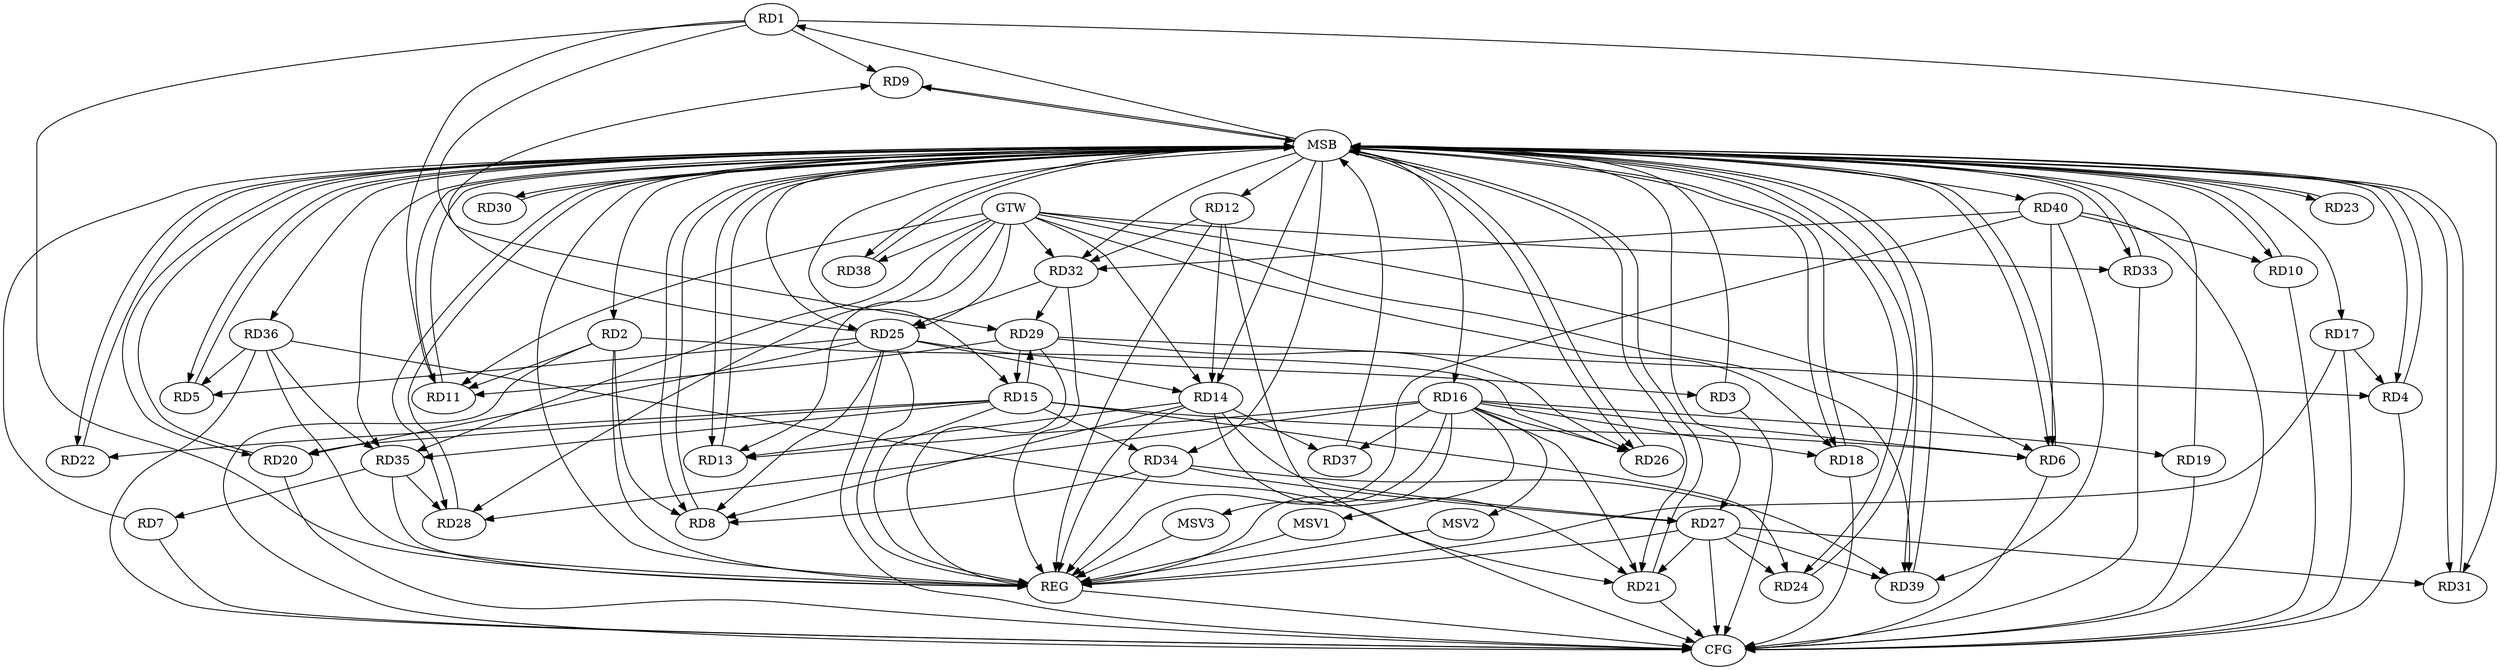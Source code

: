 strict digraph G {
  RD1 [ label="RD1" ];
  RD2 [ label="RD2" ];
  RD3 [ label="RD3" ];
  RD4 [ label="RD4" ];
  RD5 [ label="RD5" ];
  RD6 [ label="RD6" ];
  RD7 [ label="RD7" ];
  RD8 [ label="RD8" ];
  RD9 [ label="RD9" ];
  RD10 [ label="RD10" ];
  RD11 [ label="RD11" ];
  RD12 [ label="RD12" ];
  RD13 [ label="RD13" ];
  RD14 [ label="RD14" ];
  RD15 [ label="RD15" ];
  RD16 [ label="RD16" ];
  RD17 [ label="RD17" ];
  RD18 [ label="RD18" ];
  RD19 [ label="RD19" ];
  RD20 [ label="RD20" ];
  RD21 [ label="RD21" ];
  RD22 [ label="RD22" ];
  RD23 [ label="RD23" ];
  RD24 [ label="RD24" ];
  RD25 [ label="RD25" ];
  RD26 [ label="RD26" ];
  RD27 [ label="RD27" ];
  RD28 [ label="RD28" ];
  RD29 [ label="RD29" ];
  RD30 [ label="RD30" ];
  RD31 [ label="RD31" ];
  RD32 [ label="RD32" ];
  RD33 [ label="RD33" ];
  RD34 [ label="RD34" ];
  RD35 [ label="RD35" ];
  RD36 [ label="RD36" ];
  RD37 [ label="RD37" ];
  RD38 [ label="RD38" ];
  RD39 [ label="RD39" ];
  RD40 [ label="RD40" ];
  GTW [ label="GTW" ];
  REG [ label="REG" ];
  MSB [ label="MSB" ];
  CFG [ label="CFG" ];
  MSV1 [ label="MSV1" ];
  MSV2 [ label="MSV2" ];
  MSV3 [ label="MSV3" ];
  RD1 -> RD9;
  RD1 -> RD11;
  RD1 -> RD29;
  RD1 -> RD31;
  RD2 -> RD8;
  RD2 -> RD11;
  RD2 -> RD26;
  RD25 -> RD3;
  RD17 -> RD4;
  RD29 -> RD4;
  RD25 -> RD5;
  RD36 -> RD5;
  RD15 -> RD6;
  RD16 -> RD6;
  RD40 -> RD6;
  RD35 -> RD7;
  RD14 -> RD8;
  RD25 -> RD8;
  RD34 -> RD8;
  RD25 -> RD9;
  RD40 -> RD10;
  RD29 -> RD11;
  RD12 -> RD14;
  RD12 -> RD32;
  RD14 -> RD13;
  RD16 -> RD13;
  RD14 -> RD21;
  RD25 -> RD14;
  RD14 -> RD27;
  RD14 -> RD37;
  RD15 -> RD20;
  RD15 -> RD22;
  RD15 -> RD24;
  RD15 -> RD29;
  RD29 -> RD15;
  RD15 -> RD34;
  RD15 -> RD35;
  RD16 -> RD18;
  RD16 -> RD19;
  RD16 -> RD21;
  RD16 -> RD26;
  RD16 -> RD28;
  RD16 -> RD37;
  RD25 -> RD20;
  RD27 -> RD21;
  RD36 -> RD21;
  RD27 -> RD24;
  RD32 -> RD25;
  RD29 -> RD26;
  RD27 -> RD31;
  RD34 -> RD27;
  RD27 -> RD39;
  RD35 -> RD28;
  RD32 -> RD29;
  RD40 -> RD32;
  RD34 -> RD39;
  RD36 -> RD35;
  RD40 -> RD39;
  GTW -> RD38;
  GTW -> RD33;
  GTW -> RD14;
  GTW -> RD13;
  GTW -> RD6;
  GTW -> RD25;
  GTW -> RD32;
  GTW -> RD11;
  GTW -> RD28;
  GTW -> RD18;
  GTW -> RD39;
  GTW -> RD35;
  RD1 -> REG;
  RD2 -> REG;
  RD12 -> REG;
  RD14 -> REG;
  RD15 -> REG;
  RD16 -> REG;
  RD17 -> REG;
  RD25 -> REG;
  RD27 -> REG;
  RD29 -> REG;
  RD32 -> REG;
  RD34 -> REG;
  RD35 -> REG;
  RD36 -> REG;
  RD40 -> REG;
  RD3 -> MSB;
  MSB -> RD5;
  MSB -> RD25;
  MSB -> RD33;
  MSB -> RD35;
  MSB -> REG;
  RD4 -> MSB;
  MSB -> RD23;
  MSB -> RD30;
  RD5 -> MSB;
  MSB -> RD26;
  MSB -> RD28;
  MSB -> RD32;
  MSB -> RD39;
  RD6 -> MSB;
  MSB -> RD2;
  MSB -> RD4;
  MSB -> RD14;
  RD7 -> MSB;
  MSB -> RD27;
  MSB -> RD34;
  RD8 -> MSB;
  MSB -> RD13;
  MSB -> RD16;
  MSB -> RD18;
  MSB -> RD36;
  MSB -> RD40;
  RD9 -> MSB;
  MSB -> RD10;
  MSB -> RD38;
  RD10 -> MSB;
  RD11 -> MSB;
  MSB -> RD12;
  MSB -> RD15;
  MSB -> RD20;
  MSB -> RD21;
  RD13 -> MSB;
  RD18 -> MSB;
  MSB -> RD6;
  MSB -> RD17;
  RD19 -> MSB;
  MSB -> RD1;
  RD20 -> MSB;
  RD21 -> MSB;
  MSB -> RD31;
  RD22 -> MSB;
  MSB -> RD8;
  MSB -> RD11;
  RD23 -> MSB;
  RD24 -> MSB;
  RD26 -> MSB;
  MSB -> RD9;
  RD28 -> MSB;
  MSB -> RD24;
  RD30 -> MSB;
  RD31 -> MSB;
  RD33 -> MSB;
  MSB -> RD22;
  RD37 -> MSB;
  RD38 -> MSB;
  RD39 -> MSB;
  RD19 -> CFG;
  RD33 -> CFG;
  RD18 -> CFG;
  RD21 -> CFG;
  RD12 -> CFG;
  RD27 -> CFG;
  RD20 -> CFG;
  RD25 -> CFG;
  RD36 -> CFG;
  RD40 -> CFG;
  RD10 -> CFG;
  RD2 -> CFG;
  RD6 -> CFG;
  RD7 -> CFG;
  RD3 -> CFG;
  RD4 -> CFG;
  RD17 -> CFG;
  REG -> CFG;
  RD16 -> MSV1;
  MSV1 -> REG;
  RD16 -> MSV2;
  MSV2 -> REG;
  RD16 -> MSV3;
  MSV3 -> REG;
}
